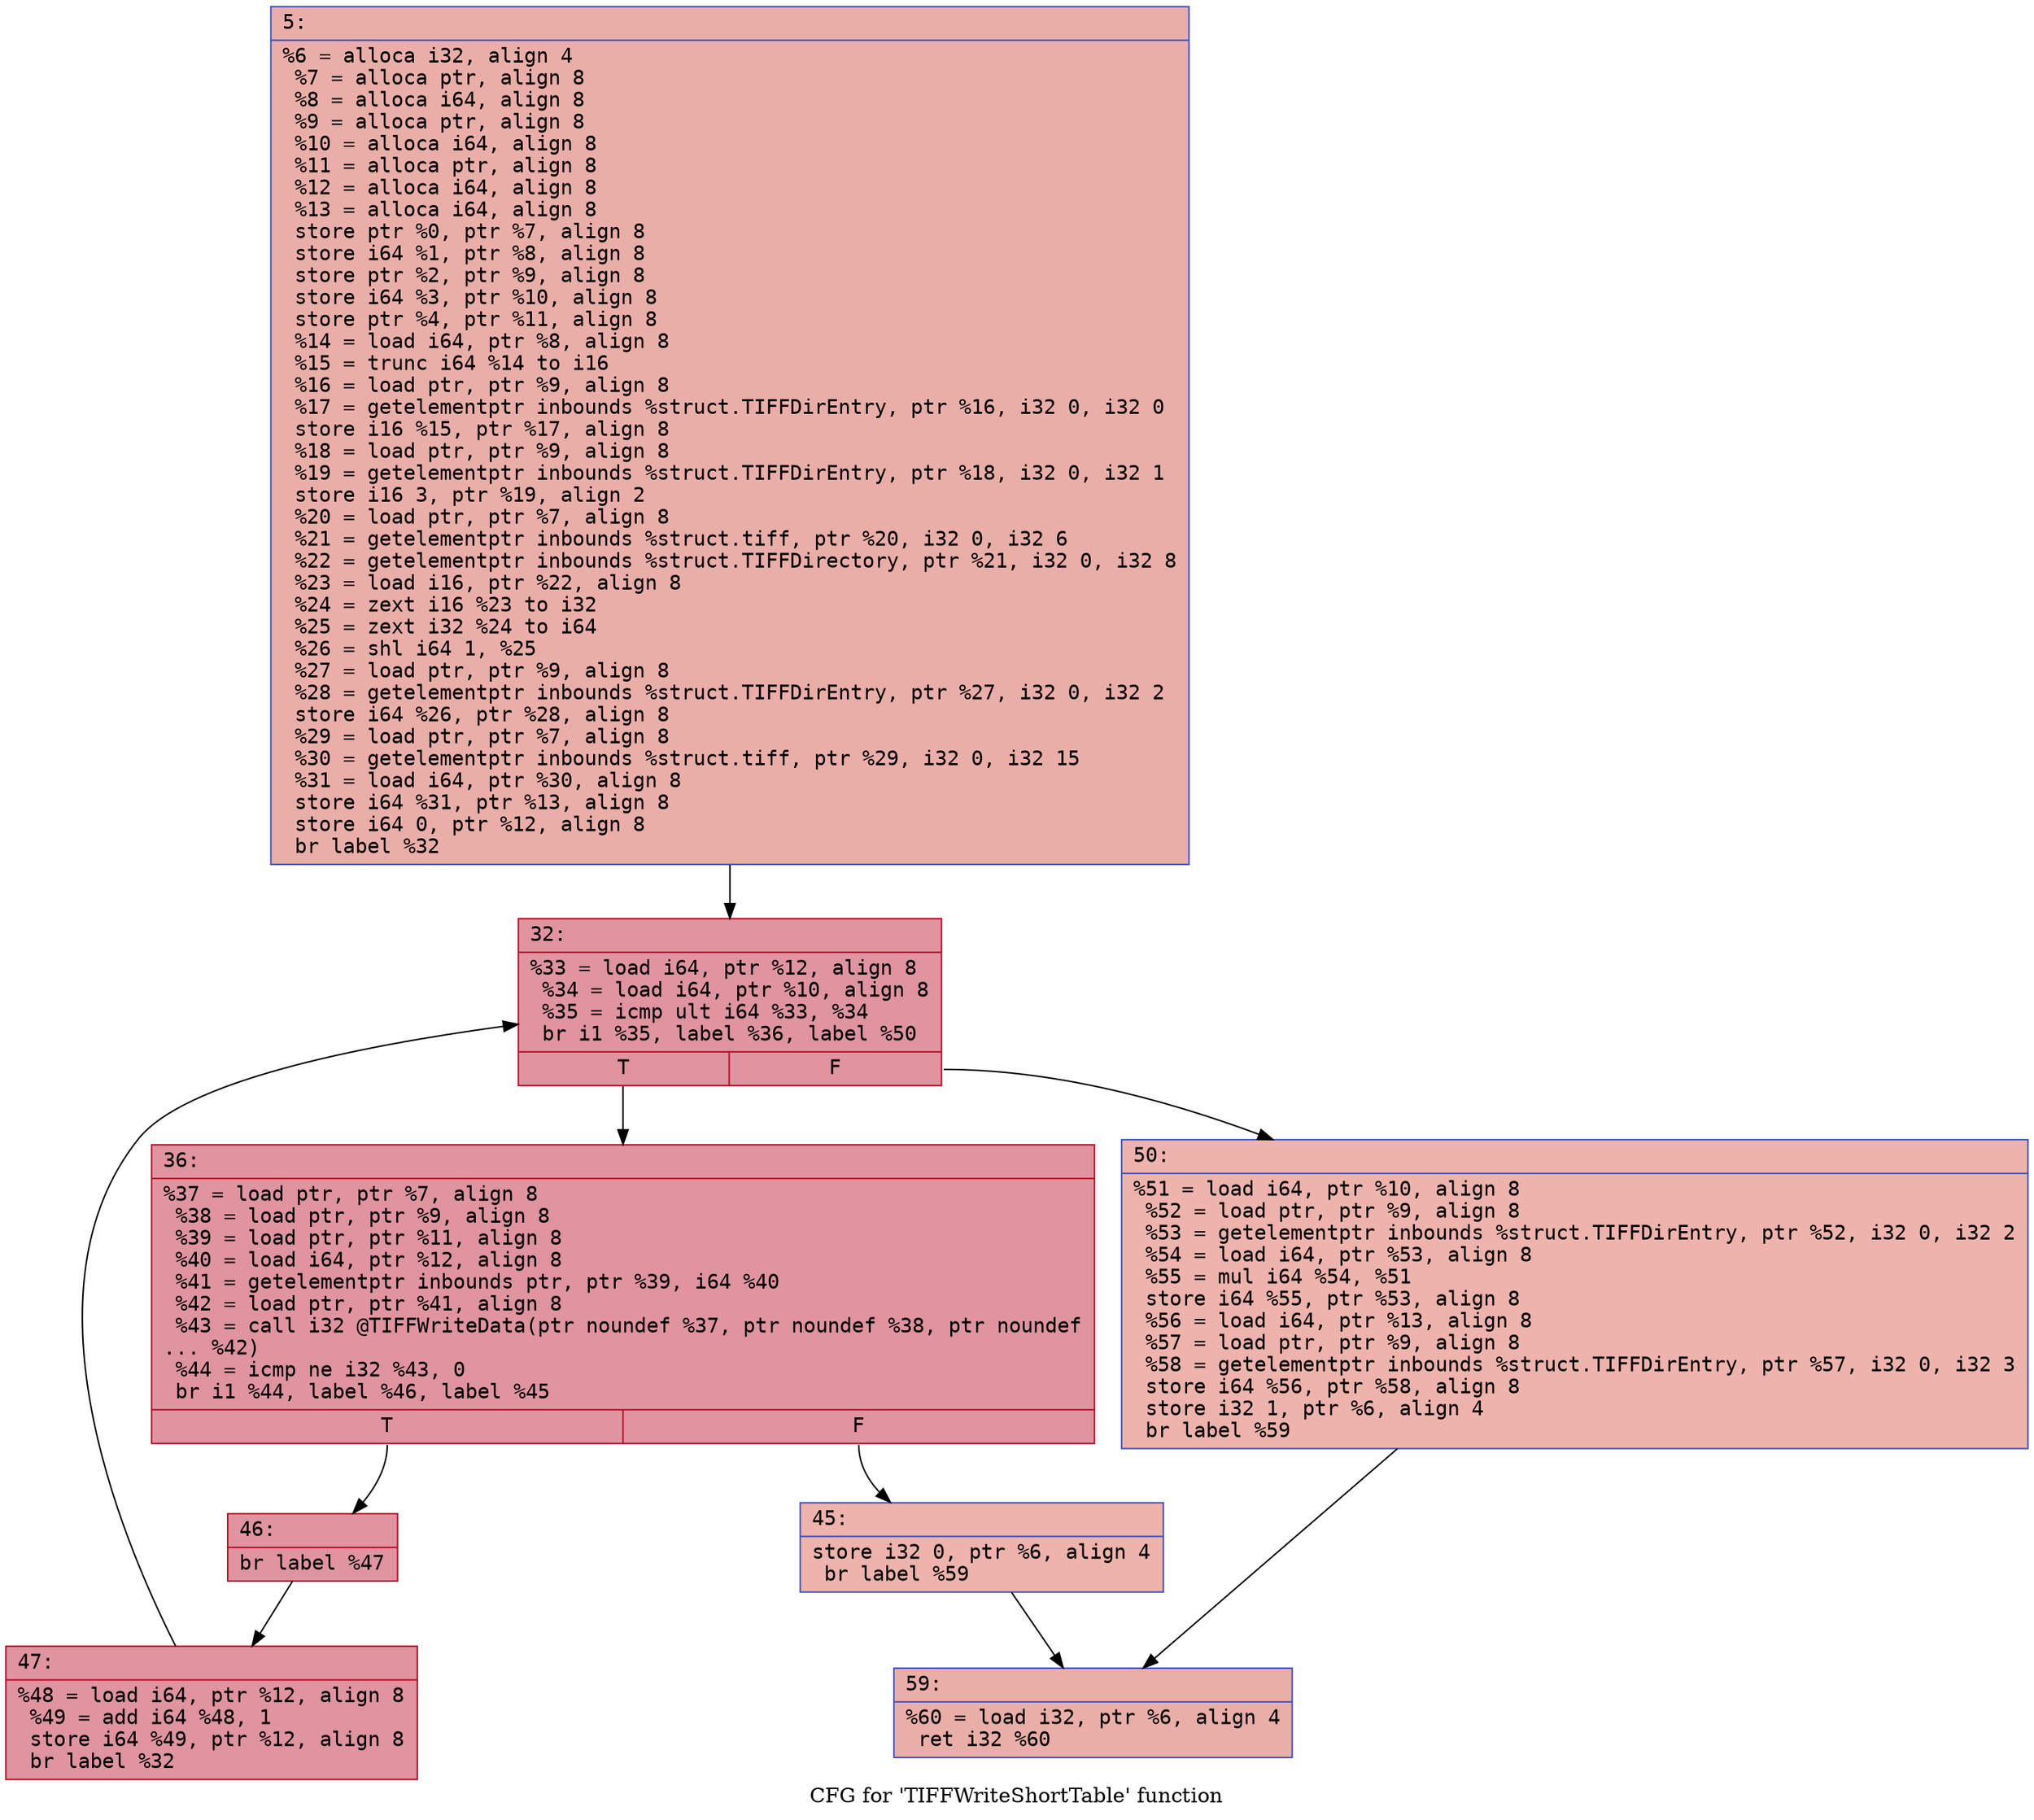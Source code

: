 digraph "CFG for 'TIFFWriteShortTable' function" {
	label="CFG for 'TIFFWriteShortTable' function";

	Node0x6000017e2fd0 [shape=record,color="#3d50c3ff", style=filled, fillcolor="#d0473d70" fontname="Courier",label="{5:\l|  %6 = alloca i32, align 4\l  %7 = alloca ptr, align 8\l  %8 = alloca i64, align 8\l  %9 = alloca ptr, align 8\l  %10 = alloca i64, align 8\l  %11 = alloca ptr, align 8\l  %12 = alloca i64, align 8\l  %13 = alloca i64, align 8\l  store ptr %0, ptr %7, align 8\l  store i64 %1, ptr %8, align 8\l  store ptr %2, ptr %9, align 8\l  store i64 %3, ptr %10, align 8\l  store ptr %4, ptr %11, align 8\l  %14 = load i64, ptr %8, align 8\l  %15 = trunc i64 %14 to i16\l  %16 = load ptr, ptr %9, align 8\l  %17 = getelementptr inbounds %struct.TIFFDirEntry, ptr %16, i32 0, i32 0\l  store i16 %15, ptr %17, align 8\l  %18 = load ptr, ptr %9, align 8\l  %19 = getelementptr inbounds %struct.TIFFDirEntry, ptr %18, i32 0, i32 1\l  store i16 3, ptr %19, align 2\l  %20 = load ptr, ptr %7, align 8\l  %21 = getelementptr inbounds %struct.tiff, ptr %20, i32 0, i32 6\l  %22 = getelementptr inbounds %struct.TIFFDirectory, ptr %21, i32 0, i32 8\l  %23 = load i16, ptr %22, align 8\l  %24 = zext i16 %23 to i32\l  %25 = zext i32 %24 to i64\l  %26 = shl i64 1, %25\l  %27 = load ptr, ptr %9, align 8\l  %28 = getelementptr inbounds %struct.TIFFDirEntry, ptr %27, i32 0, i32 2\l  store i64 %26, ptr %28, align 8\l  %29 = load ptr, ptr %7, align 8\l  %30 = getelementptr inbounds %struct.tiff, ptr %29, i32 0, i32 15\l  %31 = load i64, ptr %30, align 8\l  store i64 %31, ptr %13, align 8\l  store i64 0, ptr %12, align 8\l  br label %32\l}"];
	Node0x6000017e2fd0 -> Node0x6000017e3070[tooltip="5 -> 32\nProbability 100.00%" ];
	Node0x6000017e3070 [shape=record,color="#b70d28ff", style=filled, fillcolor="#b70d2870" fontname="Courier",label="{32:\l|  %33 = load i64, ptr %12, align 8\l  %34 = load i64, ptr %10, align 8\l  %35 = icmp ult i64 %33, %34\l  br i1 %35, label %36, label %50\l|{<s0>T|<s1>F}}"];
	Node0x6000017e3070:s0 -> Node0x6000017e30c0[tooltip="32 -> 36\nProbability 96.88%" ];
	Node0x6000017e3070:s1 -> Node0x6000017e3200[tooltip="32 -> 50\nProbability 3.12%" ];
	Node0x6000017e30c0 [shape=record,color="#b70d28ff", style=filled, fillcolor="#b70d2870" fontname="Courier",label="{36:\l|  %37 = load ptr, ptr %7, align 8\l  %38 = load ptr, ptr %9, align 8\l  %39 = load ptr, ptr %11, align 8\l  %40 = load i64, ptr %12, align 8\l  %41 = getelementptr inbounds ptr, ptr %39, i64 %40\l  %42 = load ptr, ptr %41, align 8\l  %43 = call i32 @TIFFWriteData(ptr noundef %37, ptr noundef %38, ptr noundef\l... %42)\l  %44 = icmp ne i32 %43, 0\l  br i1 %44, label %46, label %45\l|{<s0>T|<s1>F}}"];
	Node0x6000017e30c0:s0 -> Node0x6000017e3160[tooltip="36 -> 46\nProbability 96.88%" ];
	Node0x6000017e30c0:s1 -> Node0x6000017e3110[tooltip="36 -> 45\nProbability 3.12%" ];
	Node0x6000017e3110 [shape=record,color="#3d50c3ff", style=filled, fillcolor="#d6524470" fontname="Courier",label="{45:\l|  store i32 0, ptr %6, align 4\l  br label %59\l}"];
	Node0x6000017e3110 -> Node0x6000017e3250[tooltip="45 -> 59\nProbability 100.00%" ];
	Node0x6000017e3160 [shape=record,color="#b70d28ff", style=filled, fillcolor="#b70d2870" fontname="Courier",label="{46:\l|  br label %47\l}"];
	Node0x6000017e3160 -> Node0x6000017e31b0[tooltip="46 -> 47\nProbability 100.00%" ];
	Node0x6000017e31b0 [shape=record,color="#b70d28ff", style=filled, fillcolor="#b70d2870" fontname="Courier",label="{47:\l|  %48 = load i64, ptr %12, align 8\l  %49 = add i64 %48, 1\l  store i64 %49, ptr %12, align 8\l  br label %32\l}"];
	Node0x6000017e31b0 -> Node0x6000017e3070[tooltip="47 -> 32\nProbability 100.00%" ];
	Node0x6000017e3200 [shape=record,color="#3d50c3ff", style=filled, fillcolor="#d6524470" fontname="Courier",label="{50:\l|  %51 = load i64, ptr %10, align 8\l  %52 = load ptr, ptr %9, align 8\l  %53 = getelementptr inbounds %struct.TIFFDirEntry, ptr %52, i32 0, i32 2\l  %54 = load i64, ptr %53, align 8\l  %55 = mul i64 %54, %51\l  store i64 %55, ptr %53, align 8\l  %56 = load i64, ptr %13, align 8\l  %57 = load ptr, ptr %9, align 8\l  %58 = getelementptr inbounds %struct.TIFFDirEntry, ptr %57, i32 0, i32 3\l  store i64 %56, ptr %58, align 8\l  store i32 1, ptr %6, align 4\l  br label %59\l}"];
	Node0x6000017e3200 -> Node0x6000017e3250[tooltip="50 -> 59\nProbability 100.00%" ];
	Node0x6000017e3250 [shape=record,color="#3d50c3ff", style=filled, fillcolor="#d0473d70" fontname="Courier",label="{59:\l|  %60 = load i32, ptr %6, align 4\l  ret i32 %60\l}"];
}

